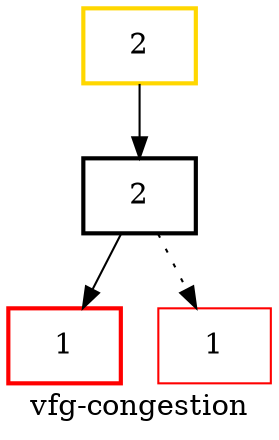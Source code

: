 digraph "vfg-congestion" {
    label="vfg-congestion";
node [shape=box];
"448: $r1 = interfaceinvoke $r0.<java.util.Map: java.lang.Object get(java.lang.Object)>(key)" [label=2] [style=bold] [color=gold]
"448: objectDeque = (org.apache.commons.pool2.impl.GenericKeyedObjectPool$ObjectDeque) $r1" [label=2] [style=bold]
"450: $r2 = virtualinvoke objectDeque.<org.apache.commons.pool2.impl.GenericKeyedObjectPool$ObjectDeque: java.util.Map getAllObjects()>()" [label=1] [style=bold] [color=red]
"492: e#5 = virtualinvoke objectDeque.<org.apache.commons.pool2.impl.GenericKeyedObjectPool$ObjectDeque: org.apache.commons.pool2.impl.LinkedBlockingDeque getIdleObjects()>()" [label=1] [color=red]
"448: $r1 = interfaceinvoke $r0.<java.util.Map: java.lang.Object get(java.lang.Object)>(key)"->"448: objectDeque = (org.apache.commons.pool2.impl.GenericKeyedObjectPool$ObjectDeque) $r1";

"448: objectDeque = (org.apache.commons.pool2.impl.GenericKeyedObjectPool$ObjectDeque) $r1"->"450: $r2 = virtualinvoke objectDeque.<org.apache.commons.pool2.impl.GenericKeyedObjectPool$ObjectDeque: java.util.Map getAllObjects()>()";

"448: objectDeque = (org.apache.commons.pool2.impl.GenericKeyedObjectPool$ObjectDeque) $r1"->"492: e#5 = virtualinvoke objectDeque.<org.apache.commons.pool2.impl.GenericKeyedObjectPool$ObjectDeque: org.apache.commons.pool2.impl.LinkedBlockingDeque getIdleObjects()>()" [style=dotted];

}